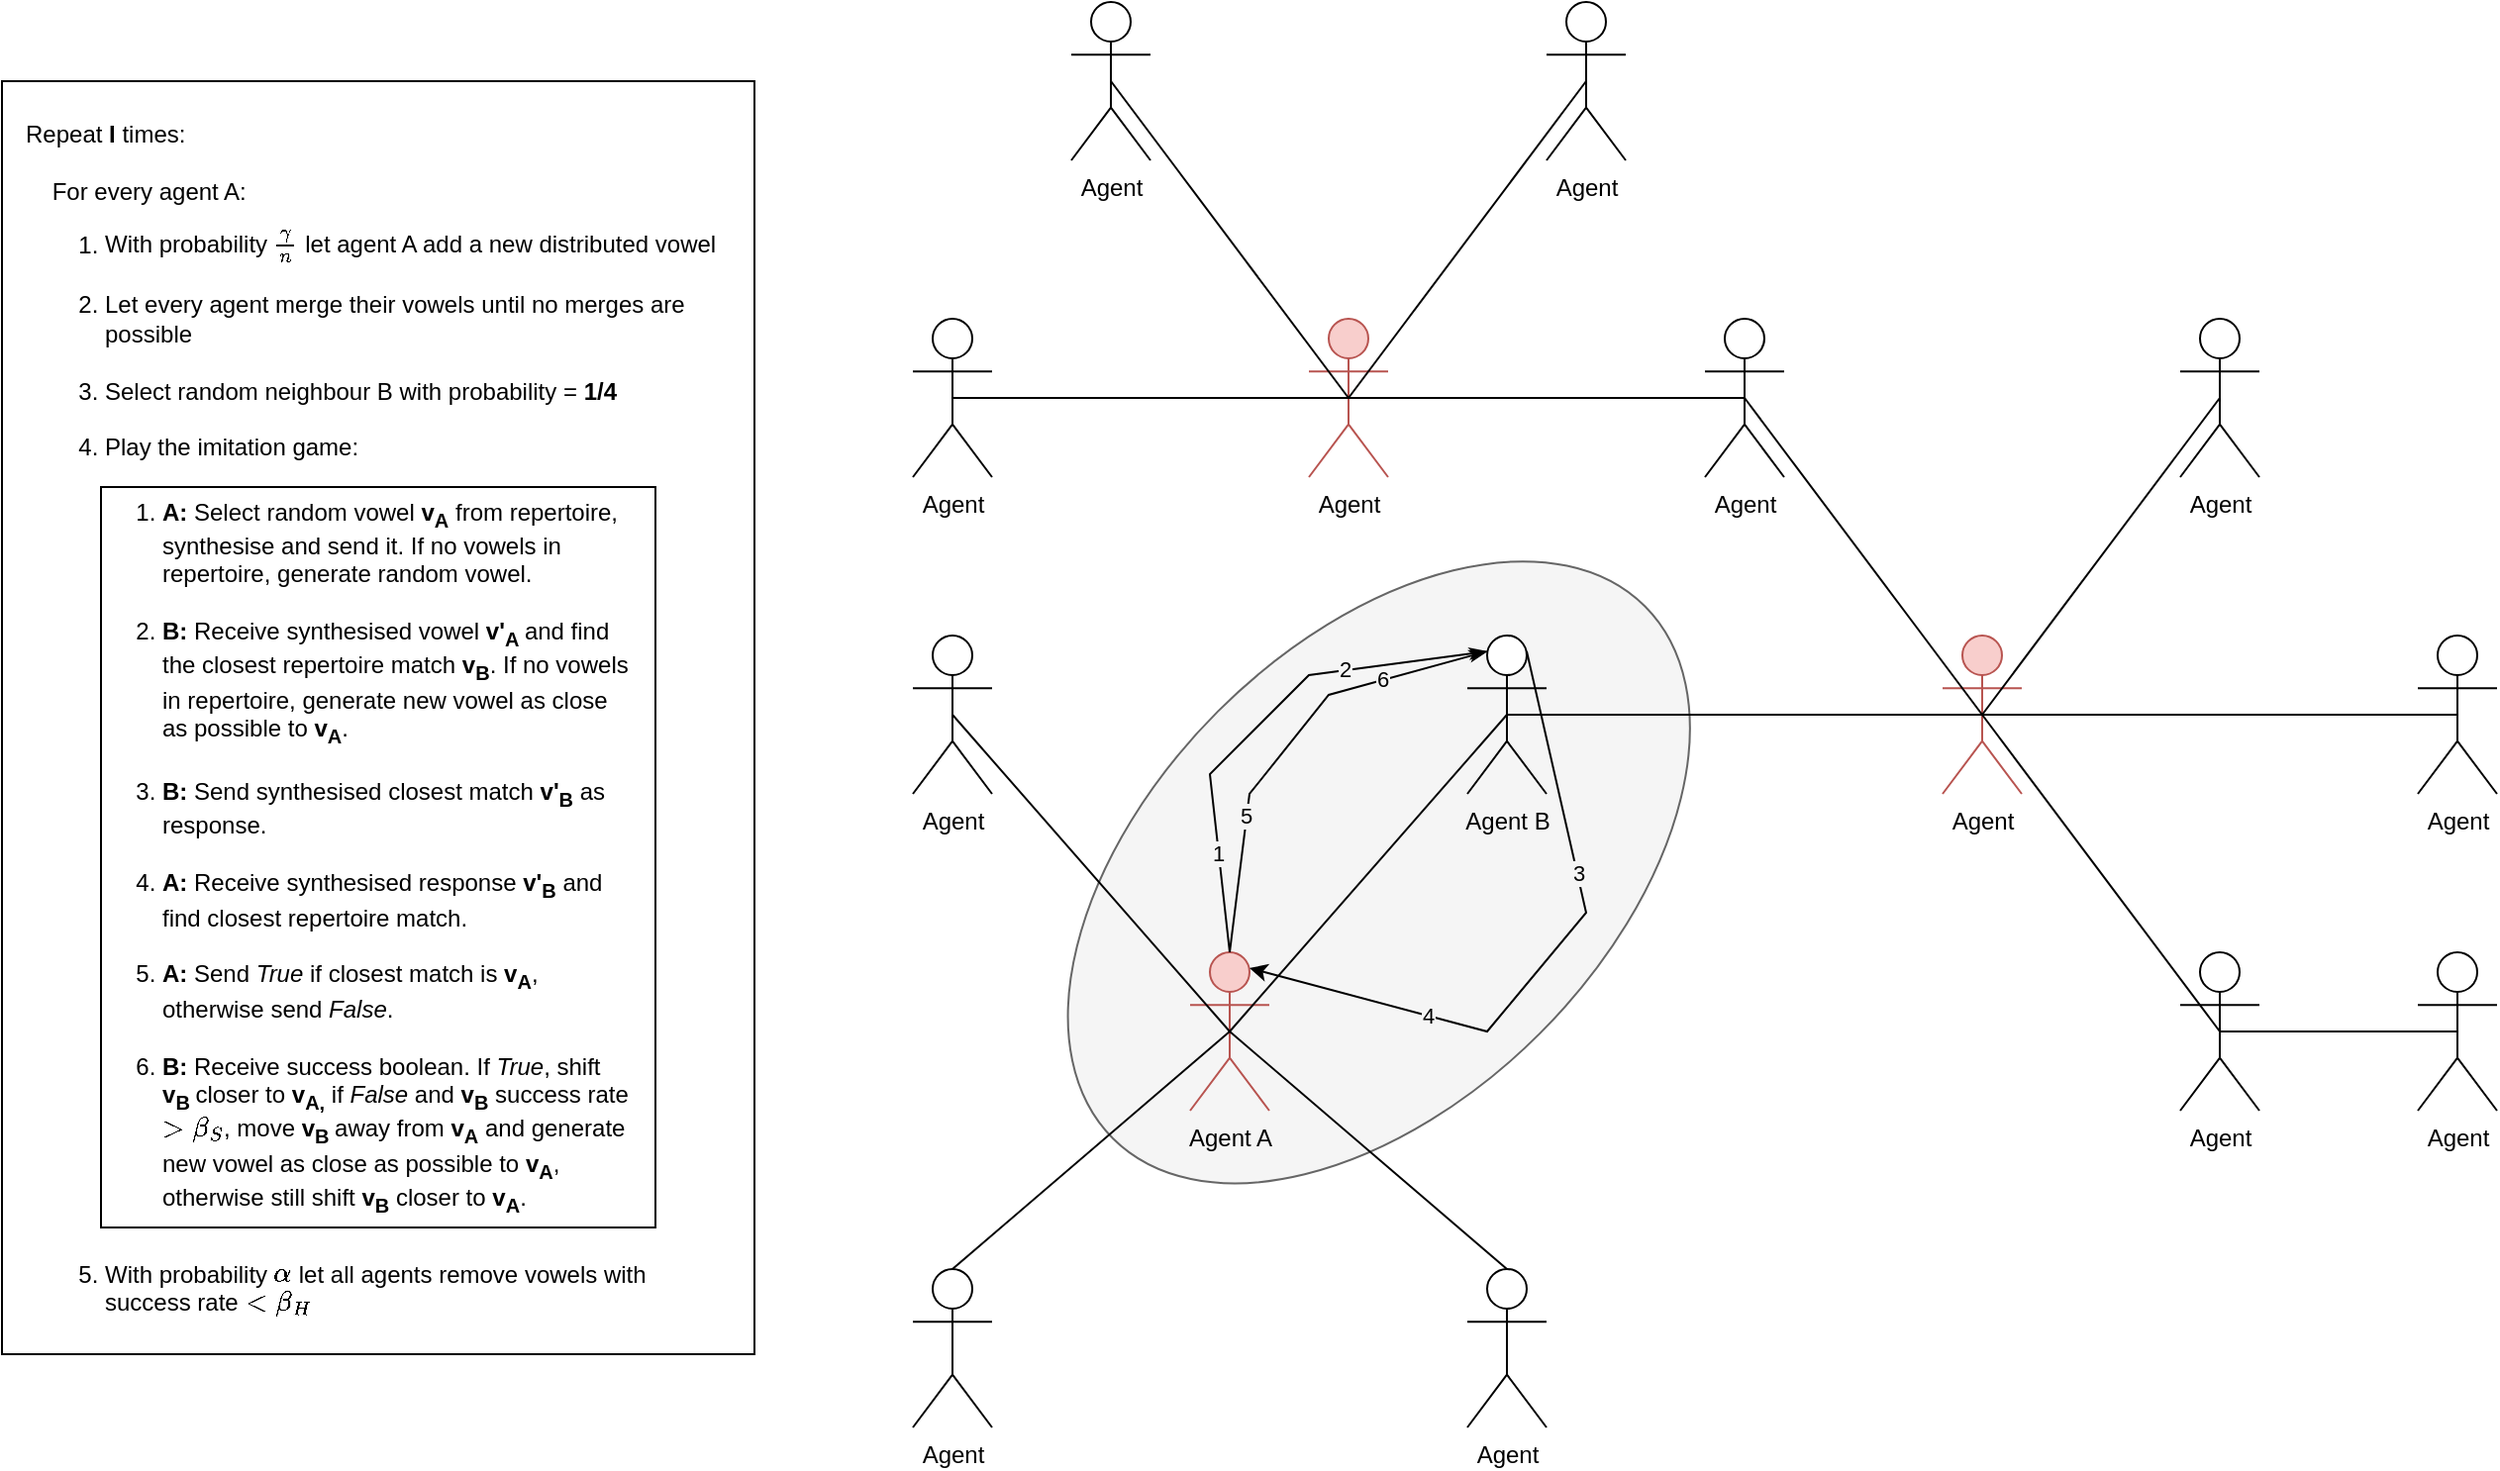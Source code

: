 <mxfile version="16.1.0" type="device"><diagram id="eMKv9OwyChGz2ZgSspVL" name="Page-1"><mxGraphModel dx="2222" dy="1204" grid="1" gridSize="10" guides="1" tooltips="1" connect="1" arrows="1" fold="1" page="0" pageScale="1" pageWidth="850" pageHeight="1100" math="1" shadow="0"><root><mxCell id="0"/><mxCell id="1" parent="0"/><mxCell id="5ArinStqN8N1NTVU7qQ8-51" value="" style="rounded=0;whiteSpace=wrap;html=1;" parent="1" vertex="1"><mxGeometry x="-460" y="-200" width="380" height="643" as="geometry"/></mxCell><mxCell id="5ArinStqN8N1NTVU7qQ8-47" value="&lt;div&gt;&lt;br&gt;&lt;/div&gt;" style="rounded=0;whiteSpace=wrap;html=1;align=left;" parent="1" vertex="1"><mxGeometry x="-410" y="5" width="280" height="374" as="geometry"/></mxCell><mxCell id="5ArinStqN8N1NTVU7qQ8-39" value="" style="ellipse;whiteSpace=wrap;html=1;rotation=-45;fillColor=#f5f5f5;fontColor=#333333;strokeColor=#666666;" parent="1" vertex="1"><mxGeometry x="45.36" y="84.64" width="380" height="230" as="geometry"/></mxCell><mxCell id="5ArinStqN8N1NTVU7qQ8-4" value="Agent A" style="shape=umlActor;verticalLabelPosition=bottom;verticalAlign=top;html=1;outlineConnect=0;fillColor=#f8cecc;strokeColor=#b85450;" parent="1" vertex="1"><mxGeometry x="140" y="240" width="40" height="80" as="geometry"/></mxCell><mxCell id="5ArinStqN8N1NTVU7qQ8-5" value="Agent" style="shape=umlActor;verticalLabelPosition=bottom;verticalAlign=top;html=1;outlineConnect=0;" parent="1" vertex="1"><mxGeometry y="80" width="40" height="80" as="geometry"/></mxCell><mxCell id="5ArinStqN8N1NTVU7qQ8-6" value="Agent" style="shape=umlActor;verticalLabelPosition=bottom;verticalAlign=top;html=1;outlineConnect=0;" parent="1" vertex="1"><mxGeometry x="280" y="400" width="40" height="80" as="geometry"/></mxCell><mxCell id="5ArinStqN8N1NTVU7qQ8-7" value="Agent" style="shape=umlActor;verticalLabelPosition=bottom;verticalAlign=top;html=1;outlineConnect=0;" parent="1" vertex="1"><mxGeometry y="400" width="40" height="80" as="geometry"/></mxCell><mxCell id="5ArinStqN8N1NTVU7qQ8-8" value="Agent B" style="shape=umlActor;verticalLabelPosition=bottom;verticalAlign=top;html=1;outlineConnect=0;" parent="1" vertex="1"><mxGeometry x="280" y="80" width="40" height="80" as="geometry"/></mxCell><mxCell id="5ArinStqN8N1NTVU7qQ8-10" value="Agent" style="shape=umlActor;verticalLabelPosition=bottom;verticalAlign=top;html=1;outlineConnect=0;fillColor=#f8cecc;strokeColor=#b85450;" parent="1" vertex="1"><mxGeometry x="520" y="80" width="40" height="80" as="geometry"/></mxCell><mxCell id="5ArinStqN8N1NTVU7qQ8-11" value="Agent" style="shape=umlActor;verticalLabelPosition=bottom;verticalAlign=top;html=1;outlineConnect=0;" parent="1" vertex="1"><mxGeometry x="760" y="80" width="40" height="80" as="geometry"/></mxCell><mxCell id="5ArinStqN8N1NTVU7qQ8-12" value="Agent" style="shape=umlActor;verticalLabelPosition=bottom;verticalAlign=top;html=1;outlineConnect=0;" parent="1" vertex="1"><mxGeometry x="640" y="240" width="40" height="80" as="geometry"/></mxCell><mxCell id="5ArinStqN8N1NTVU7qQ8-13" value="" style="endArrow=none;html=1;rounded=0;exitX=0.5;exitY=0.5;exitDx=0;exitDy=0;exitPerimeter=0;entryX=0.5;entryY=0;entryDx=0;entryDy=0;entryPerimeter=0;" parent="1" source="5ArinStqN8N1NTVU7qQ8-4" target="5ArinStqN8N1NTVU7qQ8-6" edge="1"><mxGeometry width="50" height="50" relative="1" as="geometry"><mxPoint x="310" y="310" as="sourcePoint"/><mxPoint x="360" y="260" as="targetPoint"/></mxGeometry></mxCell><mxCell id="5ArinStqN8N1NTVU7qQ8-14" value="" style="endArrow=none;html=1;rounded=0;entryX=0.5;entryY=0.5;entryDx=0;entryDy=0;entryPerimeter=0;exitX=0.5;exitY=0;exitDx=0;exitDy=0;exitPerimeter=0;" parent="1" source="5ArinStqN8N1NTVU7qQ8-7" target="5ArinStqN8N1NTVU7qQ8-4" edge="1"><mxGeometry width="50" height="50" relative="1" as="geometry"><mxPoint x="310" y="310" as="sourcePoint"/><mxPoint x="360" y="260" as="targetPoint"/></mxGeometry></mxCell><mxCell id="5ArinStqN8N1NTVU7qQ8-15" value="" style="endArrow=none;html=1;rounded=0;exitX=0.5;exitY=0.5;exitDx=0;exitDy=0;exitPerimeter=0;" parent="1" source="5ArinStqN8N1NTVU7qQ8-5" edge="1"><mxGeometry width="50" height="50" relative="1" as="geometry"><mxPoint x="310" y="310" as="sourcePoint"/><mxPoint x="160" y="280" as="targetPoint"/></mxGeometry></mxCell><mxCell id="5ArinStqN8N1NTVU7qQ8-16" value="" style="endArrow=none;html=1;rounded=0;entryX=0.5;entryY=0.5;entryDx=0;entryDy=0;entryPerimeter=0;exitX=0.5;exitY=0.5;exitDx=0;exitDy=0;exitPerimeter=0;" parent="1" source="5ArinStqN8N1NTVU7qQ8-4" target="5ArinStqN8N1NTVU7qQ8-8" edge="1"><mxGeometry width="50" height="50" relative="1" as="geometry"><mxPoint x="310" y="310" as="sourcePoint"/><mxPoint x="360" y="260" as="targetPoint"/></mxGeometry></mxCell><mxCell id="5ArinStqN8N1NTVU7qQ8-17" value="Agent" style="shape=umlActor;verticalLabelPosition=bottom;verticalAlign=top;html=1;outlineConnect=0;" parent="1" vertex="1"><mxGeometry x="760" y="240" width="40" height="80" as="geometry"/></mxCell><mxCell id="5ArinStqN8N1NTVU7qQ8-19" value="Agent" style="shape=umlActor;verticalLabelPosition=bottom;verticalAlign=top;html=1;outlineConnect=0;" parent="1" vertex="1"><mxGeometry x="400" y="-80" width="40" height="80" as="geometry"/></mxCell><mxCell id="5ArinStqN8N1NTVU7qQ8-20" value="" style="endArrow=none;html=1;rounded=0;entryX=0.5;entryY=0.5;entryDx=0;entryDy=0;entryPerimeter=0;exitX=0.5;exitY=0.5;exitDx=0;exitDy=0;exitPerimeter=0;" parent="1" source="5ArinStqN8N1NTVU7qQ8-10" target="5ArinStqN8N1NTVU7qQ8-8" edge="1"><mxGeometry width="50" height="50" relative="1" as="geometry"><mxPoint x="260" y="250" as="sourcePoint"/><mxPoint x="310" y="200" as="targetPoint"/></mxGeometry></mxCell><mxCell id="5ArinStqN8N1NTVU7qQ8-21" value="" style="endArrow=none;html=1;rounded=0;entryX=0.5;entryY=0.5;entryDx=0;entryDy=0;entryPerimeter=0;exitX=0.5;exitY=0.5;exitDx=0;exitDy=0;exitPerimeter=0;" parent="1" source="5ArinStqN8N1NTVU7qQ8-19" target="5ArinStqN8N1NTVU7qQ8-10" edge="1"><mxGeometry width="50" height="50" relative="1" as="geometry"><mxPoint x="260" y="250" as="sourcePoint"/><mxPoint x="310" y="200" as="targetPoint"/></mxGeometry></mxCell><mxCell id="5ArinStqN8N1NTVU7qQ8-23" value="" style="endArrow=none;html=1;rounded=0;entryX=0.5;entryY=0.5;entryDx=0;entryDy=0;entryPerimeter=0;exitX=0.5;exitY=0.5;exitDx=0;exitDy=0;exitPerimeter=0;" parent="1" source="5ArinStqN8N1NTVU7qQ8-12" target="5ArinStqN8N1NTVU7qQ8-10" edge="1"><mxGeometry width="50" height="50" relative="1" as="geometry"><mxPoint x="260" y="250" as="sourcePoint"/><mxPoint x="310" y="200" as="targetPoint"/></mxGeometry></mxCell><mxCell id="5ArinStqN8N1NTVU7qQ8-24" value="" style="endArrow=none;html=1;rounded=0;exitX=0.5;exitY=0.5;exitDx=0;exitDy=0;exitPerimeter=0;" parent="1" source="5ArinStqN8N1NTVU7qQ8-11" edge="1"><mxGeometry width="50" height="50" relative="1" as="geometry"><mxPoint x="260" y="250" as="sourcePoint"/><mxPoint x="540" y="120" as="targetPoint"/></mxGeometry></mxCell><mxCell id="5ArinStqN8N1NTVU7qQ8-25" value="" style="endArrow=none;html=1;rounded=0;entryX=0.5;entryY=0.5;entryDx=0;entryDy=0;entryPerimeter=0;exitX=0.5;exitY=0.5;exitDx=0;exitDy=0;exitPerimeter=0;" parent="1" source="5ArinStqN8N1NTVU7qQ8-17" target="5ArinStqN8N1NTVU7qQ8-12" edge="1"><mxGeometry width="50" height="50" relative="1" as="geometry"><mxPoint x="260" y="250" as="sourcePoint"/><mxPoint x="310" y="200" as="targetPoint"/></mxGeometry></mxCell><mxCell id="5ArinStqN8N1NTVU7qQ8-26" value="Agent" style="shape=umlActor;verticalLabelPosition=bottom;verticalAlign=top;html=1;outlineConnect=0;fillColor=#f8cecc;strokeColor=#b85450;" parent="1" vertex="1"><mxGeometry x="200" y="-80" width="40" height="80" as="geometry"/></mxCell><mxCell id="5ArinStqN8N1NTVU7qQ8-27" value="" style="endArrow=none;html=1;rounded=0;entryX=0.5;entryY=0.5;entryDx=0;entryDy=0;entryPerimeter=0;exitX=0.5;exitY=0.5;exitDx=0;exitDy=0;exitPerimeter=0;" parent="1" source="5ArinStqN8N1NTVU7qQ8-26" target="5ArinStqN8N1NTVU7qQ8-19" edge="1"><mxGeometry width="50" height="50" relative="1" as="geometry"><mxPoint x="260" y="90" as="sourcePoint"/><mxPoint x="310" y="40" as="targetPoint"/></mxGeometry></mxCell><mxCell id="5ArinStqN8N1NTVU7qQ8-28" value="Agent" style="shape=umlActor;verticalLabelPosition=bottom;verticalAlign=top;html=1;outlineConnect=0;" parent="1" vertex="1"><mxGeometry x="80" y="-240" width="40" height="80" as="geometry"/></mxCell><mxCell id="5ArinStqN8N1NTVU7qQ8-29" value="Agent" style="shape=umlActor;verticalLabelPosition=bottom;verticalAlign=top;html=1;outlineConnect=0;" parent="1" vertex="1"><mxGeometry x="320" y="-240" width="40" height="80" as="geometry"/></mxCell><mxCell id="5ArinStqN8N1NTVU7qQ8-30" value="" style="endArrow=none;html=1;rounded=0;entryX=0.5;entryY=0.5;entryDx=0;entryDy=0;entryPerimeter=0;exitX=0.5;exitY=0.5;exitDx=0;exitDy=0;exitPerimeter=0;" parent="1" source="5ArinStqN8N1NTVU7qQ8-29" target="5ArinStqN8N1NTVU7qQ8-26" edge="1"><mxGeometry width="50" height="50" relative="1" as="geometry"><mxPoint x="260" y="-30" as="sourcePoint"/><mxPoint x="310" y="-80" as="targetPoint"/></mxGeometry></mxCell><mxCell id="5ArinStqN8N1NTVU7qQ8-31" value="" style="endArrow=none;html=1;rounded=0;exitX=0.5;exitY=0.5;exitDx=0;exitDy=0;exitPerimeter=0;entryX=0.5;entryY=0.5;entryDx=0;entryDy=0;entryPerimeter=0;" parent="1" source="5ArinStqN8N1NTVU7qQ8-26" target="5ArinStqN8N1NTVU7qQ8-28" edge="1"><mxGeometry width="50" height="50" relative="1" as="geometry"><mxPoint x="260" y="90" as="sourcePoint"/><mxPoint x="310" y="40" as="targetPoint"/></mxGeometry></mxCell><mxCell id="5ArinStqN8N1NTVU7qQ8-32" value="Agent" style="shape=umlActor;verticalLabelPosition=bottom;verticalAlign=top;html=1;outlineConnect=0;" parent="1" vertex="1"><mxGeometry x="640" y="-80" width="40" height="80" as="geometry"/></mxCell><mxCell id="5ArinStqN8N1NTVU7qQ8-33" value="" style="endArrow=none;html=1;rounded=0;exitX=0.5;exitY=0.5;exitDx=0;exitDy=0;exitPerimeter=0;" parent="1" source="5ArinStqN8N1NTVU7qQ8-32" edge="1"><mxGeometry width="50" height="50" relative="1" as="geometry"><mxPoint x="260" y="90" as="sourcePoint"/><mxPoint x="540" y="120" as="targetPoint"/></mxGeometry></mxCell><mxCell id="5ArinStqN8N1NTVU7qQ8-34" value="Agent" style="shape=umlActor;verticalLabelPosition=bottom;verticalAlign=top;html=1;outlineConnect=0;" parent="1" vertex="1"><mxGeometry y="-80" width="40" height="80" as="geometry"/></mxCell><mxCell id="5ArinStqN8N1NTVU7qQ8-35" value="" style="endArrow=none;html=1;rounded=0;exitX=0.5;exitY=0.5;exitDx=0;exitDy=0;exitPerimeter=0;entryX=0.5;entryY=0.5;entryDx=0;entryDy=0;entryPerimeter=0;" parent="1" source="5ArinStqN8N1NTVU7qQ8-34" target="5ArinStqN8N1NTVU7qQ8-26" edge="1"><mxGeometry width="50" height="50" relative="1" as="geometry"><mxPoint x="260" y="200" as="sourcePoint"/><mxPoint x="310" y="150" as="targetPoint"/></mxGeometry></mxCell><mxCell id="5ArinStqN8N1NTVU7qQ8-43" value="" style="endArrow=classicThin;html=1;rounded=0;exitX=0.5;exitY=0;exitDx=0;exitDy=0;exitPerimeter=0;entryX=0.25;entryY=0.1;entryDx=0;entryDy=0;entryPerimeter=0;endFill=1;labelBackgroundColor=#F5F5F5;labelPosition=center;verticalLabelPosition=top;align=center;verticalAlign=bottom;" parent="1" source="5ArinStqN8N1NTVU7qQ8-4" target="5ArinStqN8N1NTVU7qQ8-8" edge="1"><mxGeometry x="0.437" y="-3" width="50" height="50" relative="1" as="geometry"><mxPoint x="280" y="90" as="sourcePoint"/><mxPoint x="300" y="80" as="targetPoint"/><Array as="points"><mxPoint x="150" y="150"/><mxPoint x="200" y="100"/></Array><mxPoint as="offset"/></mxGeometry></mxCell><mxCell id="5ArinStqN8N1NTVU7qQ8-53" value="1" style="edgeLabel;html=1;align=center;verticalAlign=middle;resizable=0;points=[];labelBackgroundColor=#F5F5F5;" parent="5ArinStqN8N1NTVU7qQ8-43" vertex="1" connectable="0"><mxGeometry x="-0.812" relative="1" as="geometry"><mxPoint x="-4" y="-27" as="offset"/></mxGeometry></mxCell><mxCell id="5ArinStqN8N1NTVU7qQ8-54" value="2" style="edgeLabel;html=1;align=center;verticalAlign=middle;resizable=0;points=[];labelBackgroundColor=#F5F5F5;" parent="5ArinStqN8N1NTVU7qQ8-43" vertex="1" connectable="0"><mxGeometry x="0.466" y="2" relative="1" as="geometry"><mxPoint x="-6" y="2" as="offset"/></mxGeometry></mxCell><mxCell id="5ArinStqN8N1NTVU7qQ8-45" value="" style="endArrow=classic;html=1;rounded=0;exitX=0.75;exitY=0.1;exitDx=0;exitDy=0;exitPerimeter=0;entryX=0.75;entryY=0.1;entryDx=0;entryDy=0;entryPerimeter=0;" parent="1" source="5ArinStqN8N1NTVU7qQ8-8" target="5ArinStqN8N1NTVU7qQ8-4" edge="1"><mxGeometry width="50" height="50" relative="1" as="geometry"><mxPoint x="280" y="90" as="sourcePoint"/><mxPoint x="330" y="40" as="targetPoint"/><Array as="points"><mxPoint x="340" y="220"/><mxPoint x="290" y="280"/></Array></mxGeometry></mxCell><mxCell id="5ArinStqN8N1NTVU7qQ8-55" value="3" style="edgeLabel;html=1;align=center;verticalAlign=middle;resizable=0;points=[];labelBackgroundColor=#F5F5F5;" parent="5ArinStqN8N1NTVU7qQ8-45" vertex="1" connectable="0"><mxGeometry x="-0.323" relative="1" as="geometry"><mxPoint as="offset"/></mxGeometry></mxCell><mxCell id="5ArinStqN8N1NTVU7qQ8-56" value="4" style="edgeLabel;html=1;align=center;verticalAlign=middle;resizable=0;points=[];labelBackgroundColor=#F5F5F5;" parent="5ArinStqN8N1NTVU7qQ8-45" vertex="1" connectable="0"><mxGeometry x="0.733" relative="1" as="geometry"><mxPoint x="46" y="12" as="offset"/></mxGeometry></mxCell><mxCell id="5ArinStqN8N1NTVU7qQ8-46" value="" style="endArrow=classicThin;html=1;rounded=0;entryX=0.25;entryY=0.1;entryDx=0;entryDy=0;entryPerimeter=0;endFill=1;" parent="1" target="5ArinStqN8N1NTVU7qQ8-8" edge="1"><mxGeometry width="50" height="50" relative="1" as="geometry"><mxPoint x="160" y="240" as="sourcePoint"/><mxPoint x="330" y="40" as="targetPoint"/><Array as="points"><mxPoint x="170" y="160"/><mxPoint x="210" y="110"/></Array></mxGeometry></mxCell><mxCell id="5ArinStqN8N1NTVU7qQ8-57" value="5" style="edgeLabel;html=1;align=center;verticalAlign=middle;resizable=0;points=[];labelBackgroundColor=#F5F5F5;" parent="5ArinStqN8N1NTVU7qQ8-46" vertex="1" connectable="0"><mxGeometry x="-0.386" y="1" relative="1" as="geometry"><mxPoint as="offset"/></mxGeometry></mxCell><mxCell id="5ArinStqN8N1NTVU7qQ8-58" value="6" style="edgeLabel;html=1;align=center;verticalAlign=middle;resizable=0;points=[];labelBackgroundColor=#F5F5F5;" parent="5ArinStqN8N1NTVU7qQ8-46" vertex="1" connectable="0"><mxGeometry x="0.522" y="1" relative="1" as="geometry"><mxPoint as="offset"/></mxGeometry></mxCell><mxCell id="5ArinStqN8N1NTVU7qQ8-48" value="&lt;ol style=&quot;text-align: left&quot;&gt;&lt;li&gt;&lt;div&gt;&lt;b&gt;A:&lt;/b&gt;&amp;nbsp;Select random vowel &lt;b&gt;v&lt;sub&gt;A&lt;/sub&gt;&lt;/b&gt; from repertoire, synthesise and send it. If no vowels in repertoire, generate random vowel.&lt;/div&gt;&lt;div&gt;&lt;br&gt;&lt;/div&gt;&lt;/li&gt;&lt;li&gt;&lt;div&gt;&lt;b&gt;B:&lt;/b&gt;&amp;nbsp;Receive synthesised vowel &lt;b&gt;v'&lt;sub&gt;A&amp;nbsp;&lt;/sub&gt;&lt;/b&gt;and find the closest repertoire match &lt;b&gt;v&lt;sub&gt;B&lt;/sub&gt;&lt;/b&gt;. If no vowels in repertoire, generate new vowel as close as possible to &lt;b&gt;v&lt;sub&gt;A&lt;/sub&gt;&lt;/b&gt;.&lt;/div&gt;&lt;div&gt;&lt;br&gt;&lt;/div&gt;&lt;/li&gt;&lt;li&gt;&lt;div&gt;&lt;b&gt;B:&lt;/b&gt;&amp;nbsp;Send synthesised closest match &lt;b&gt;v'&lt;sub&gt;B&lt;/sub&gt;&lt;/b&gt;&amp;nbsp;as response.&lt;/div&gt;&lt;div&gt;&lt;br&gt;&lt;/div&gt;&lt;/li&gt;&lt;li&gt;&lt;div&gt;&lt;b&gt;A:&lt;/b&gt;&amp;nbsp;Receive synthesised response &lt;b&gt;v'&lt;sub&gt;B&lt;/sub&gt;&lt;/b&gt;&amp;nbsp;and find closest repertoire match.&lt;/div&gt;&lt;div&gt;&lt;br&gt;&lt;/div&gt;&lt;/li&gt;&lt;li&gt;&lt;div&gt;&lt;b&gt;A:&lt;/b&gt;&amp;nbsp;Send &lt;i&gt;True&lt;/i&gt; if closest match is &lt;b&gt;v&lt;sub&gt;A&lt;/sub&gt;&lt;/b&gt;, otherwise send &lt;i&gt;False&lt;/i&gt;.&lt;/div&gt;&lt;div&gt;&lt;br&gt;&lt;/div&gt;&lt;/li&gt;&lt;li&gt;&lt;b&gt;B:&lt;/b&gt;&amp;nbsp;Receive success boolean. If &lt;i&gt;True&lt;/i&gt;, shift &lt;b&gt;v&lt;sub&gt;B&amp;nbsp;&lt;/sub&gt;&lt;/b&gt;closer to &lt;b&gt;v&lt;sub&gt;A,&lt;/sub&gt;&lt;/b&gt; if &lt;i&gt;False&lt;/i&gt; and &lt;b&gt;v&lt;sub&gt;B&lt;/sub&gt;&lt;/b&gt; success rate \(&amp;gt; \beta_S\), move &lt;b&gt;v&lt;sub&gt;B&amp;nbsp;&lt;/sub&gt;&lt;/b&gt;away from &lt;b&gt;v&lt;sub&gt;A&lt;/sub&gt;&lt;/b&gt; and generate new vowel as close as possible to &lt;b&gt;v&lt;sub&gt;A&lt;/sub&gt;&lt;/b&gt;, otherwise still shift &lt;b&gt;v&lt;sub&gt;B&lt;/sub&gt;&lt;/b&gt; closer to &lt;b&gt;v&lt;sub&gt;A&lt;/sub&gt;&lt;/b&gt;.&amp;nbsp;&lt;/li&gt;&lt;/ol&gt;" style="text;html=1;strokeColor=none;fillColor=none;align=center;verticalAlign=middle;whiteSpace=wrap;rounded=0;" parent="1" vertex="1"><mxGeometry x="-420" y="42" width="280" height="300" as="geometry"/></mxCell><mxCell id="5ArinStqN8N1NTVU7qQ8-52" value="&lt;div&gt;Repeat &lt;b&gt;I&lt;/b&gt;&amp;nbsp;times:&lt;br&gt;&lt;br&gt;&amp;nbsp; &amp;nbsp; For every agent A:&lt;/div&gt;&lt;div&gt;&lt;ol&gt;&lt;li&gt;With probability \(\frac{\gamma}{n}\) let agent A add a new distributed vowel&lt;br&gt;&lt;br&gt;&lt;/li&gt;&lt;li&gt;Let every agent merge their vowels until no merges are possible&lt;br&gt;&lt;br&gt;&lt;/li&gt;&lt;li&gt;Select random neighbour B with probability = &lt;b&gt;1/4&lt;/b&gt;&lt;br&gt;&lt;br&gt;&lt;/li&gt;&lt;li&gt;Play the imitation game:&lt;br&gt;&lt;br&gt;&lt;br&gt;&lt;br&gt;&lt;br&gt;&lt;br&gt;&lt;br&gt;&lt;br&gt;&lt;br&gt;&lt;br&gt;&lt;br&gt;&lt;br&gt;&lt;br&gt;&lt;br&gt;&lt;br&gt;&lt;br&gt;&lt;br&gt;&lt;br&gt;&lt;br&gt;&lt;br&gt;&lt;br&gt;&lt;br&gt;&lt;br&gt;&lt;br&gt;&lt;br&gt;&lt;br&gt;&lt;br&gt;&lt;br&gt;&lt;br&gt;&lt;/li&gt;&lt;li&gt;With probability \(\alpha\) let all agents remove vowels with success rate \(&amp;lt; \beta_H\)&lt;br&gt;&lt;br&gt;&lt;/li&gt;&lt;/ol&gt;&lt;/div&gt;" style="text;html=1;strokeColor=none;fillColor=none;align=left;verticalAlign=middle;whiteSpace=wrap;rounded=0;" parent="1" vertex="1"><mxGeometry x="-450" y="40" width="360" height="190" as="geometry"/></mxCell></root></mxGraphModel></diagram></mxfile>